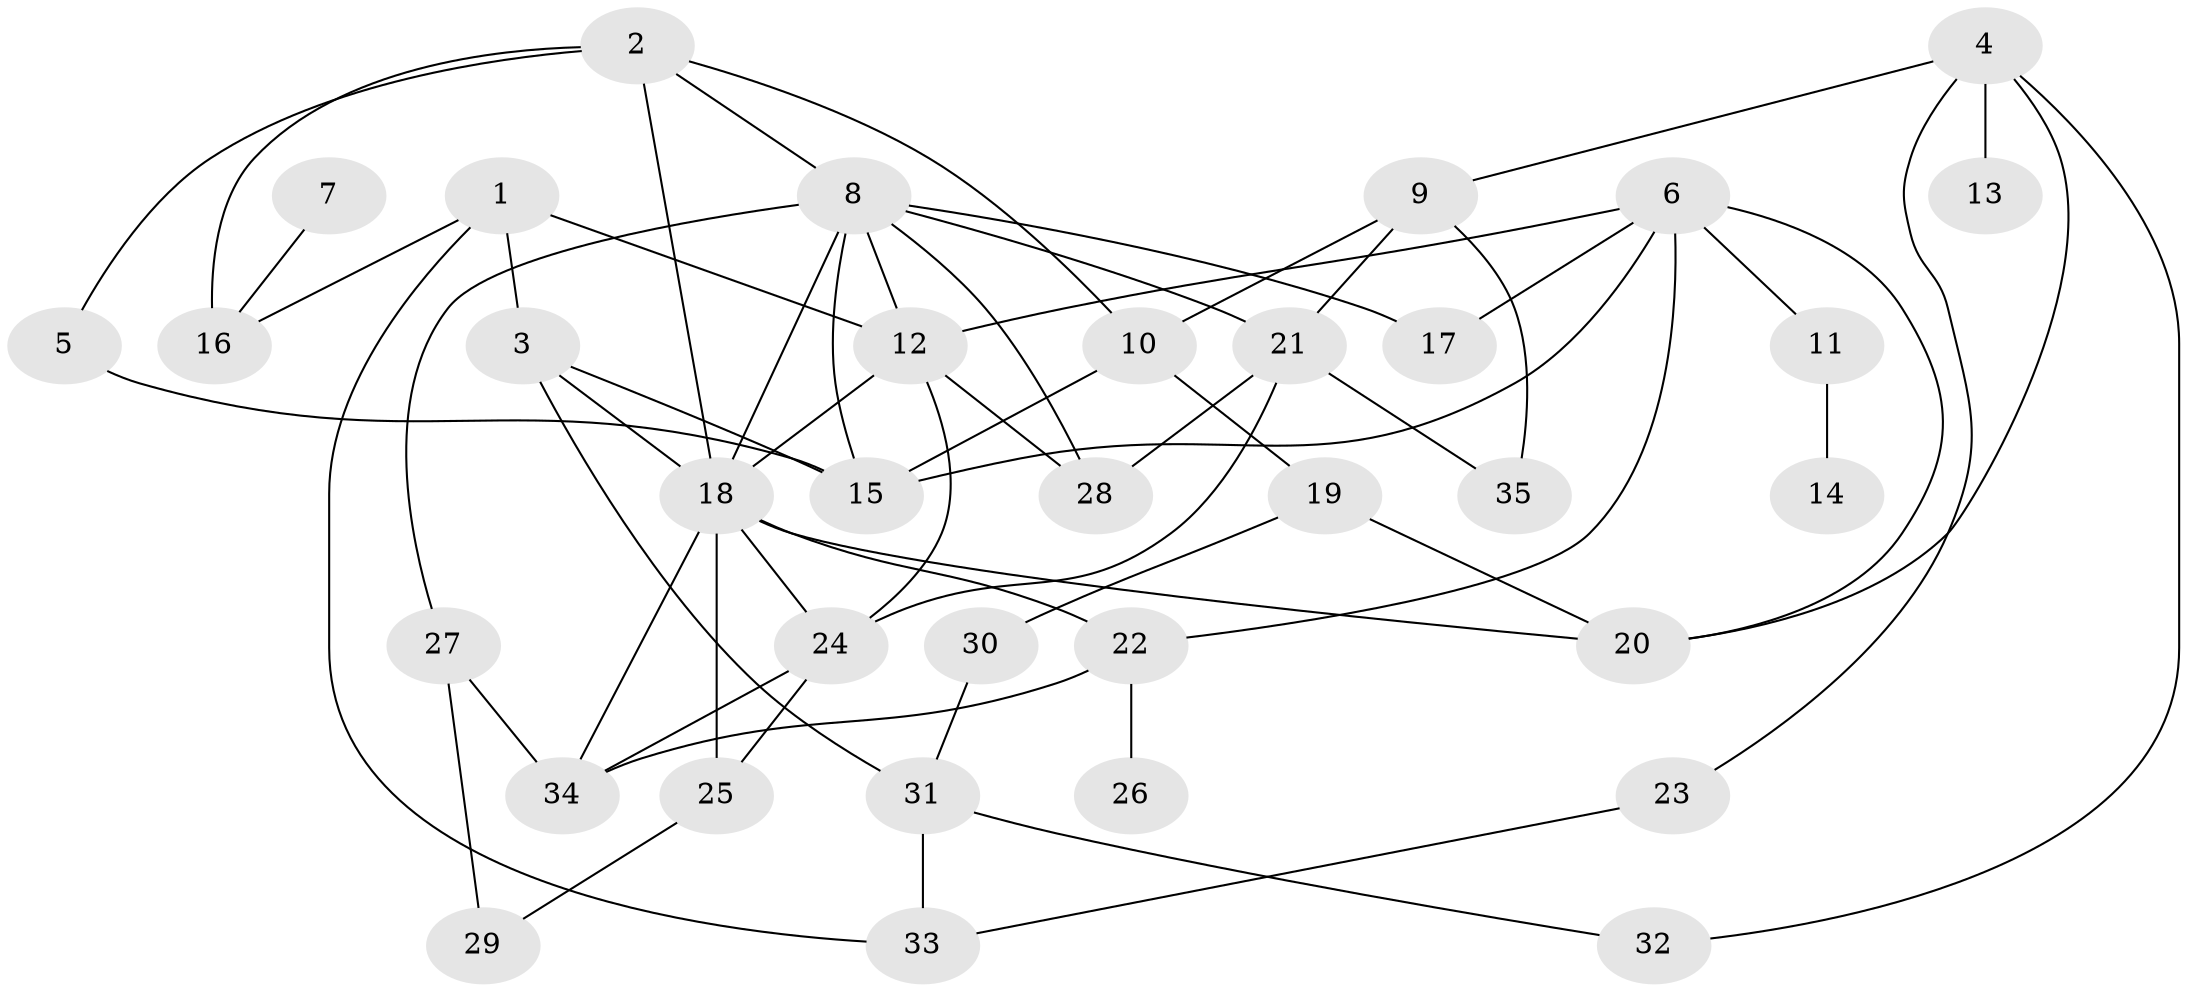 // original degree distribution, {6: 0.043478260869565216, 7: 0.014492753623188406, 5: 0.11594202898550725, 4: 0.10144927536231885, 3: 0.2753623188405797, 2: 0.2753623188405797, 1: 0.17391304347826086}
// Generated by graph-tools (version 1.1) at 2025/01/03/09/25 03:01:04]
// undirected, 35 vertices, 62 edges
graph export_dot {
graph [start="1"]
  node [color=gray90,style=filled];
  1;
  2;
  3;
  4;
  5;
  6;
  7;
  8;
  9;
  10;
  11;
  12;
  13;
  14;
  15;
  16;
  17;
  18;
  19;
  20;
  21;
  22;
  23;
  24;
  25;
  26;
  27;
  28;
  29;
  30;
  31;
  32;
  33;
  34;
  35;
  1 -- 3 [weight=1.0];
  1 -- 12 [weight=1.0];
  1 -- 16 [weight=1.0];
  1 -- 33 [weight=1.0];
  2 -- 5 [weight=1.0];
  2 -- 8 [weight=1.0];
  2 -- 10 [weight=1.0];
  2 -- 16 [weight=1.0];
  2 -- 18 [weight=1.0];
  3 -- 15 [weight=1.0];
  3 -- 18 [weight=1.0];
  3 -- 31 [weight=2.0];
  4 -- 9 [weight=1.0];
  4 -- 13 [weight=2.0];
  4 -- 20 [weight=1.0];
  4 -- 23 [weight=1.0];
  4 -- 32 [weight=1.0];
  5 -- 15 [weight=1.0];
  6 -- 11 [weight=1.0];
  6 -- 12 [weight=1.0];
  6 -- 15 [weight=1.0];
  6 -- 17 [weight=1.0];
  6 -- 20 [weight=1.0];
  6 -- 22 [weight=1.0];
  7 -- 16 [weight=1.0];
  8 -- 12 [weight=1.0];
  8 -- 15 [weight=1.0];
  8 -- 17 [weight=1.0];
  8 -- 18 [weight=1.0];
  8 -- 21 [weight=1.0];
  8 -- 27 [weight=1.0];
  8 -- 28 [weight=1.0];
  9 -- 10 [weight=1.0];
  9 -- 21 [weight=1.0];
  9 -- 35 [weight=1.0];
  10 -- 15 [weight=1.0];
  10 -- 19 [weight=1.0];
  11 -- 14 [weight=1.0];
  12 -- 18 [weight=1.0];
  12 -- 24 [weight=1.0];
  12 -- 28 [weight=2.0];
  18 -- 20 [weight=1.0];
  18 -- 22 [weight=1.0];
  18 -- 24 [weight=1.0];
  18 -- 25 [weight=1.0];
  18 -- 34 [weight=1.0];
  19 -- 20 [weight=1.0];
  19 -- 30 [weight=1.0];
  21 -- 24 [weight=1.0];
  21 -- 28 [weight=1.0];
  21 -- 35 [weight=1.0];
  22 -- 26 [weight=1.0];
  22 -- 34 [weight=1.0];
  23 -- 33 [weight=1.0];
  24 -- 25 [weight=1.0];
  24 -- 34 [weight=1.0];
  25 -- 29 [weight=1.0];
  27 -- 29 [weight=1.0];
  27 -- 34 [weight=1.0];
  30 -- 31 [weight=1.0];
  31 -- 32 [weight=1.0];
  31 -- 33 [weight=1.0];
}
